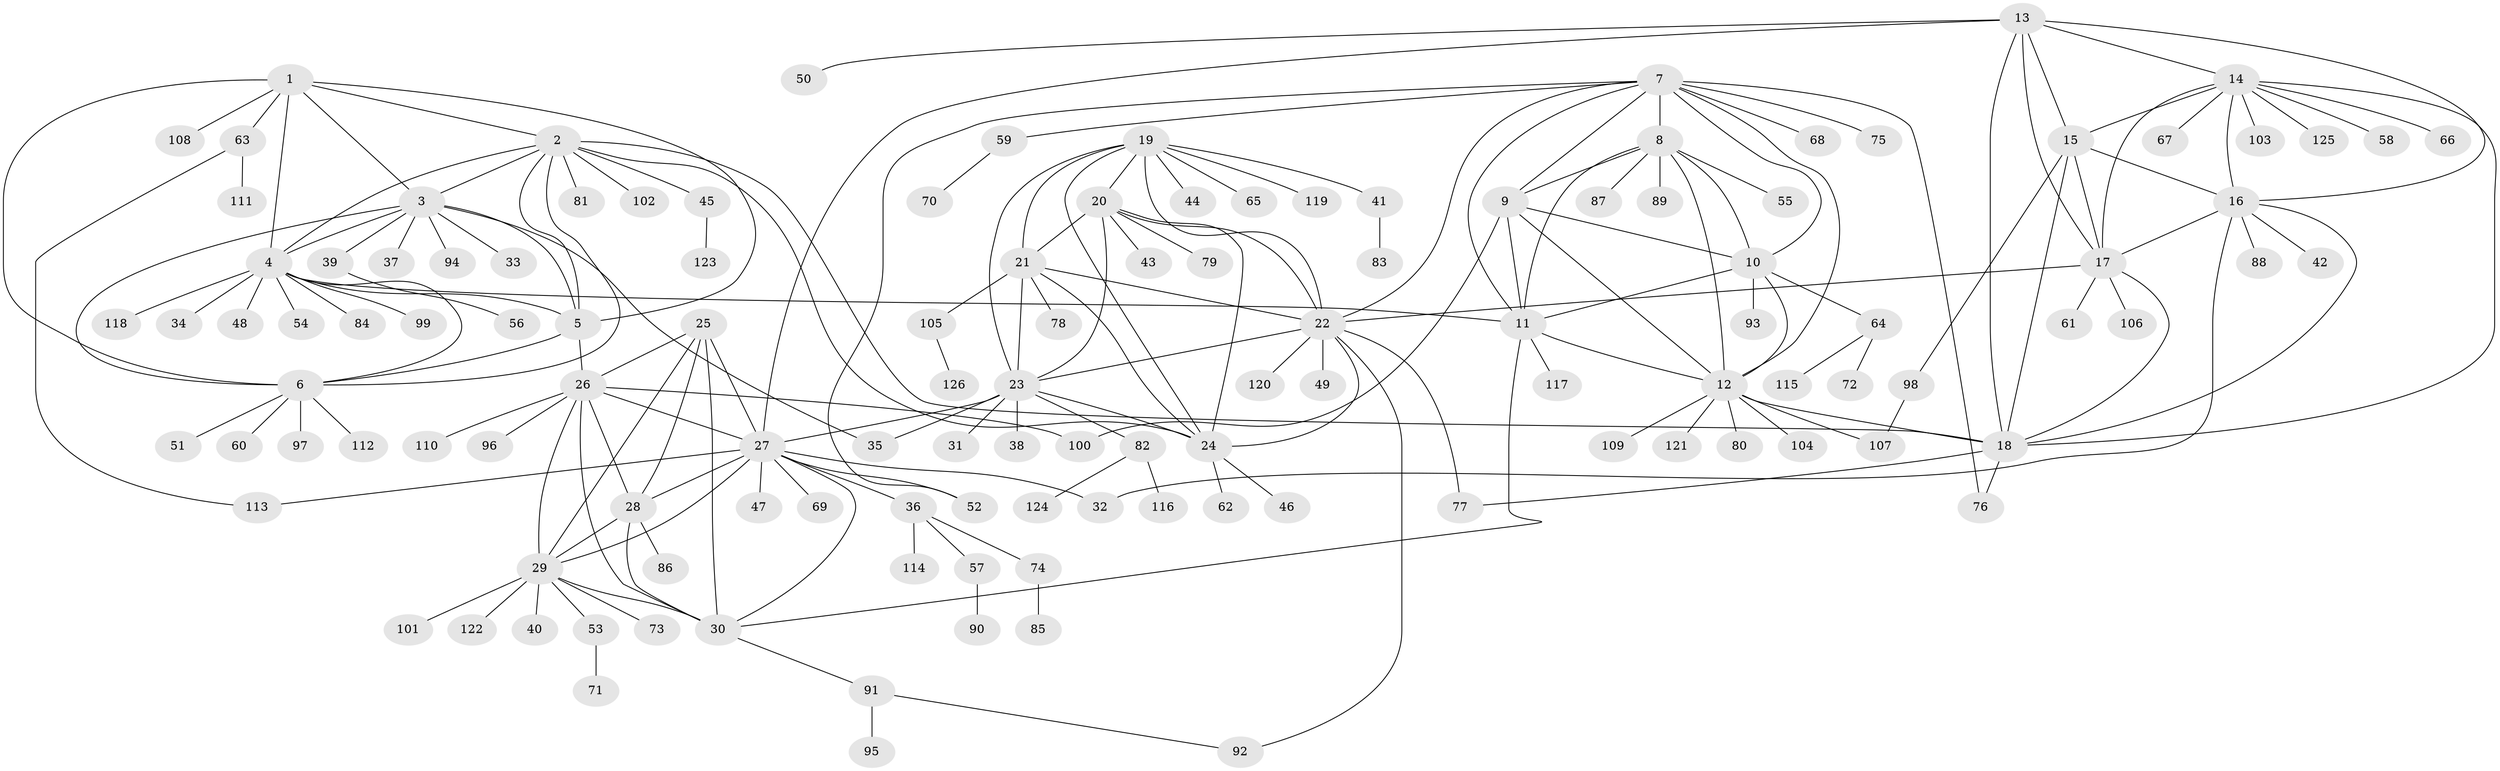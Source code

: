 // coarse degree distribution, {3: 0.013333333333333334, 5: 0.04, 8: 0.02666666666666667, 10: 0.013333333333333334, 2: 0.05333333333333334, 1: 0.8, 13: 0.013333333333333334, 16: 0.02666666666666667, 17: 0.013333333333333334}
// Generated by graph-tools (version 1.1) at 2025/58/03/04/25 21:58:10]
// undirected, 126 vertices, 190 edges
graph export_dot {
graph [start="1"]
  node [color=gray90,style=filled];
  1;
  2;
  3;
  4;
  5;
  6;
  7;
  8;
  9;
  10;
  11;
  12;
  13;
  14;
  15;
  16;
  17;
  18;
  19;
  20;
  21;
  22;
  23;
  24;
  25;
  26;
  27;
  28;
  29;
  30;
  31;
  32;
  33;
  34;
  35;
  36;
  37;
  38;
  39;
  40;
  41;
  42;
  43;
  44;
  45;
  46;
  47;
  48;
  49;
  50;
  51;
  52;
  53;
  54;
  55;
  56;
  57;
  58;
  59;
  60;
  61;
  62;
  63;
  64;
  65;
  66;
  67;
  68;
  69;
  70;
  71;
  72;
  73;
  74;
  75;
  76;
  77;
  78;
  79;
  80;
  81;
  82;
  83;
  84;
  85;
  86;
  87;
  88;
  89;
  90;
  91;
  92;
  93;
  94;
  95;
  96;
  97;
  98;
  99;
  100;
  101;
  102;
  103;
  104;
  105;
  106;
  107;
  108;
  109;
  110;
  111;
  112;
  113;
  114;
  115;
  116;
  117;
  118;
  119;
  120;
  121;
  122;
  123;
  124;
  125;
  126;
  1 -- 2;
  1 -- 3;
  1 -- 4;
  1 -- 5;
  1 -- 6;
  1 -- 63;
  1 -- 108;
  2 -- 3;
  2 -- 4;
  2 -- 5;
  2 -- 6;
  2 -- 18;
  2 -- 24;
  2 -- 45;
  2 -- 81;
  2 -- 102;
  3 -- 4;
  3 -- 5;
  3 -- 6;
  3 -- 33;
  3 -- 35;
  3 -- 37;
  3 -- 39;
  3 -- 94;
  4 -- 5;
  4 -- 6;
  4 -- 11;
  4 -- 34;
  4 -- 48;
  4 -- 54;
  4 -- 84;
  4 -- 99;
  4 -- 118;
  5 -- 6;
  5 -- 26;
  6 -- 51;
  6 -- 60;
  6 -- 97;
  6 -- 112;
  7 -- 8;
  7 -- 9;
  7 -- 10;
  7 -- 11;
  7 -- 12;
  7 -- 22;
  7 -- 52;
  7 -- 59;
  7 -- 68;
  7 -- 75;
  7 -- 76;
  8 -- 9;
  8 -- 10;
  8 -- 11;
  8 -- 12;
  8 -- 55;
  8 -- 87;
  8 -- 89;
  9 -- 10;
  9 -- 11;
  9 -- 12;
  9 -- 100;
  10 -- 11;
  10 -- 12;
  10 -- 64;
  10 -- 93;
  11 -- 12;
  11 -- 30;
  11 -- 117;
  12 -- 18;
  12 -- 80;
  12 -- 104;
  12 -- 107;
  12 -- 109;
  12 -- 121;
  13 -- 14;
  13 -- 15;
  13 -- 16;
  13 -- 17;
  13 -- 18;
  13 -- 27;
  13 -- 50;
  14 -- 15;
  14 -- 16;
  14 -- 17;
  14 -- 18;
  14 -- 58;
  14 -- 66;
  14 -- 67;
  14 -- 103;
  14 -- 125;
  15 -- 16;
  15 -- 17;
  15 -- 18;
  15 -- 98;
  16 -- 17;
  16 -- 18;
  16 -- 32;
  16 -- 42;
  16 -- 88;
  17 -- 18;
  17 -- 22;
  17 -- 61;
  17 -- 106;
  18 -- 76;
  18 -- 77;
  19 -- 20;
  19 -- 21;
  19 -- 22;
  19 -- 23;
  19 -- 24;
  19 -- 41;
  19 -- 44;
  19 -- 65;
  19 -- 119;
  20 -- 21;
  20 -- 22;
  20 -- 23;
  20 -- 24;
  20 -- 43;
  20 -- 79;
  21 -- 22;
  21 -- 23;
  21 -- 24;
  21 -- 78;
  21 -- 105;
  22 -- 23;
  22 -- 24;
  22 -- 49;
  22 -- 77;
  22 -- 92;
  22 -- 120;
  23 -- 24;
  23 -- 27;
  23 -- 31;
  23 -- 35;
  23 -- 38;
  23 -- 82;
  24 -- 46;
  24 -- 62;
  25 -- 26;
  25 -- 27;
  25 -- 28;
  25 -- 29;
  25 -- 30;
  26 -- 27;
  26 -- 28;
  26 -- 29;
  26 -- 30;
  26 -- 96;
  26 -- 100;
  26 -- 110;
  27 -- 28;
  27 -- 29;
  27 -- 30;
  27 -- 32;
  27 -- 36;
  27 -- 47;
  27 -- 52;
  27 -- 69;
  27 -- 113;
  28 -- 29;
  28 -- 30;
  28 -- 86;
  29 -- 30;
  29 -- 40;
  29 -- 53;
  29 -- 73;
  29 -- 101;
  29 -- 122;
  30 -- 91;
  36 -- 57;
  36 -- 74;
  36 -- 114;
  39 -- 56;
  41 -- 83;
  45 -- 123;
  53 -- 71;
  57 -- 90;
  59 -- 70;
  63 -- 111;
  63 -- 113;
  64 -- 72;
  64 -- 115;
  74 -- 85;
  82 -- 116;
  82 -- 124;
  91 -- 92;
  91 -- 95;
  98 -- 107;
  105 -- 126;
}
